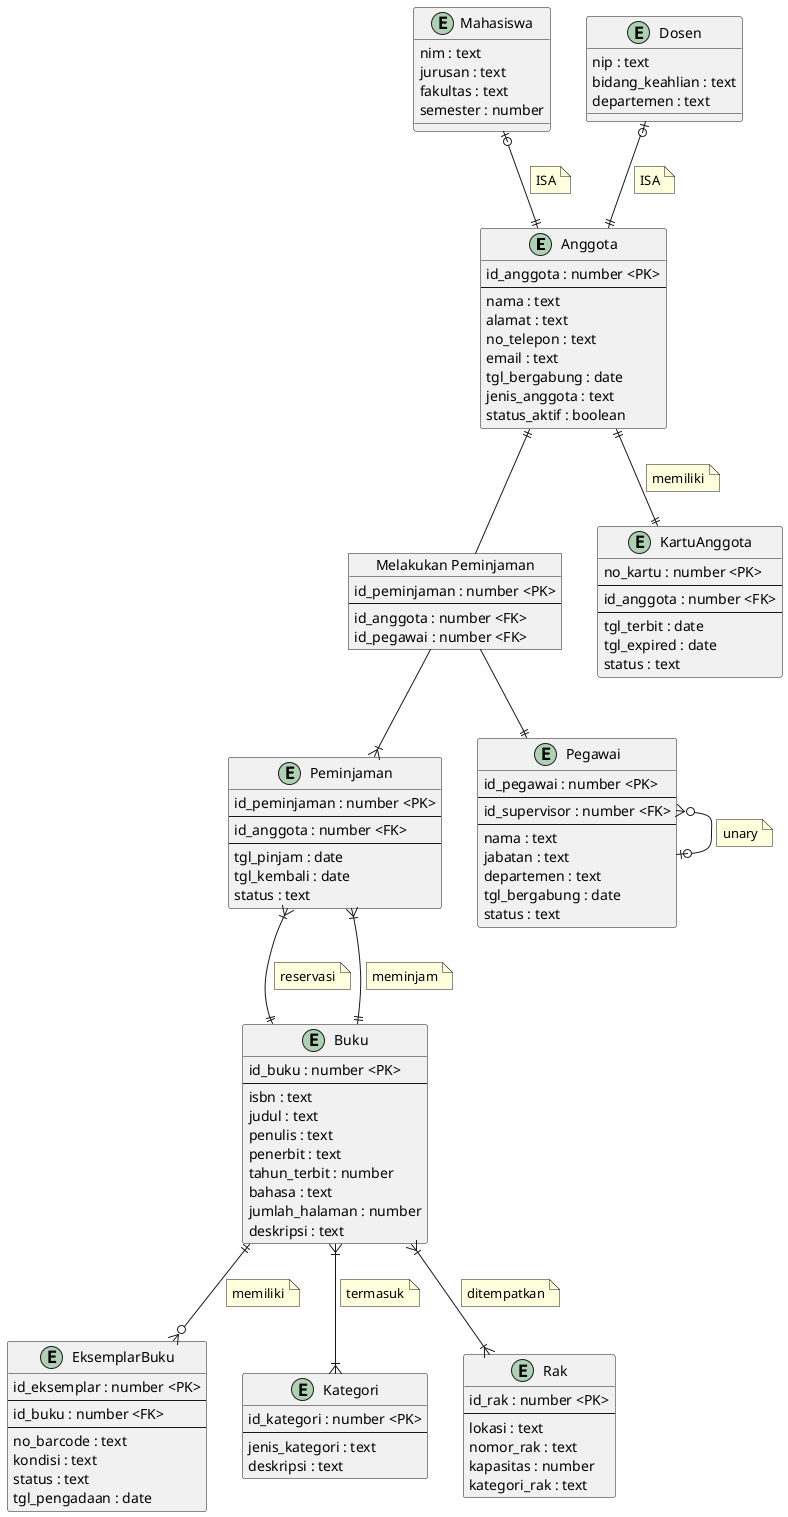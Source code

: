 @startuml tugas
skinparam linetype curved
entity "Anggota" as anggota {
    id_anggota : number <PK>
    --
    nama : text
    alamat : text
    no_telepon : text
    email : text
    tgl_bergabung : date
    jenis_anggota : text
    status_aktif : boolean
}

object "Melakukan Peminjaman" as melakukan {
    id_peminjaman : number <PK>
    --
    id_anggota : number <FK>
    id_pegawai : number <FK>
}

entity "KartuAnggota" as kartuAnggota {
    no_kartu : number <PK>
    --
    id_anggota : number <FK>
    --
    tgl_terbit : date
    tgl_expired : date
    status : text
}

entity "Mahasiswa" as mahasiswa {
    nim : text
    jurusan : text
    fakultas : text
    semester : number
}

entity "Dosen" as dosen {
    nip : text
    bidang_keahlian : text
    departemen : text
}

entity "Peminjaman" as peminjaman {
    id_peminjaman : number <PK>
    --
    id_anggota : number <FK>
    --
    tgl_pinjam : date
    tgl_kembali : date
    status : text
}

entity "Buku" as buku {
    id_buku : number <PK>
    --
    isbn : text
    judul : text
    penulis : text
    penerbit : text
    tahun_terbit : number
    bahasa : text
    jumlah_halaman : number
    deskripsi : text
}

entity "EksemplarBuku" as eksemplar {
    id_eksemplar : number <PK>
    --
    id_buku : number <FK>
    --
    no_barcode : text
    kondisi : text
    status : text
    tgl_pengadaan : date
}

entity "Kategori" as kategori {
    id_kategori : number <PK>
    --
    jenis_kategori : text
    deskripsi : text
}

entity "Rak" as rak {
    id_rak : number <PK>
    --
    lokasi : text
    nomor_rak : text
    kapasitas : number
    kategori_rak : text
}

entity "Pegawai" as pegawai {
    id_pegawai : number <PK>
    --
    id_supervisor : number <FK>
    --
    nama : text
    jabatan : text
    departemen : text
    tgl_bergabung : date
    status : text
}


' Relationships
anggota ||--|| kartuAnggota 
note on link 
    memiliki
end note

anggota ||-- melakukan
melakukan --|{ peminjaman
melakukan --|| pegawai

mahasiswa |o--|| anggota
note on link 
    ISA
end note

dosen |o--|| anggota
note on link 
    ISA
end note

peminjaman }|--|| buku
note on link 
    reservasi
end note

peminjaman }|--|| buku
note on link 
    meminjam
end note

buku ||--o{ eksemplar
note on link
    memiliki
end note

buku }|--|{ kategori
note on link
    termasuk
end note

buku }|--|{ rak
note on link
    ditempatkan
end note

pegawai }o--o| pegawai
note on link
    unary
end note

@enduml
